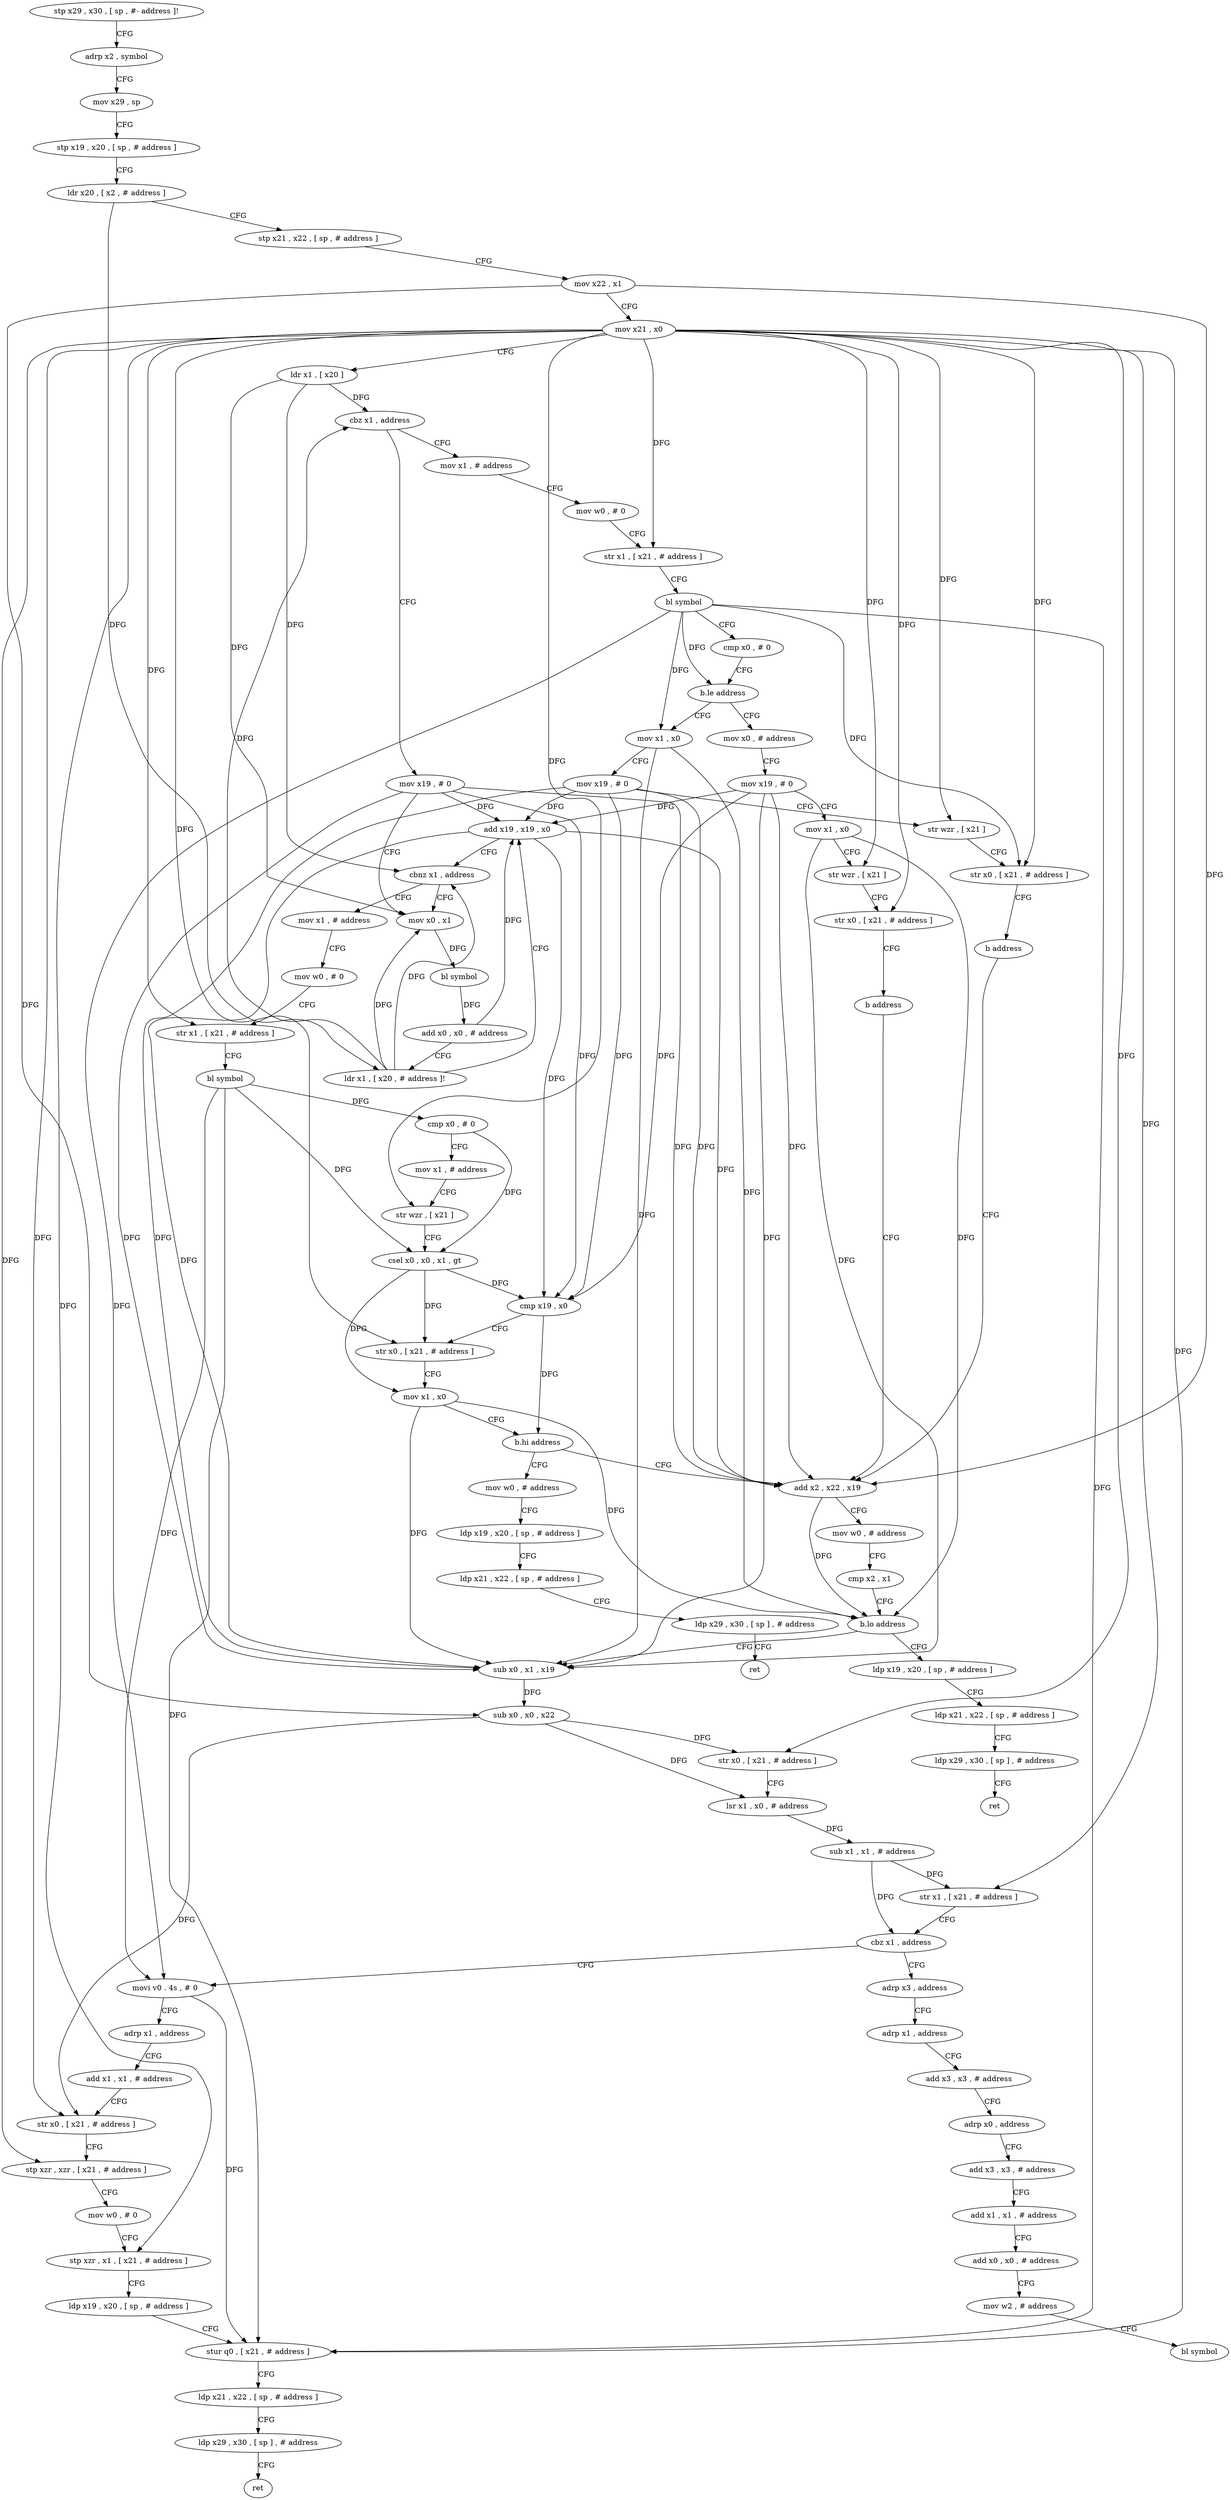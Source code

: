 digraph "func" {
"4283464" [label = "stp x29 , x30 , [ sp , #- address ]!" ]
"4283468" [label = "adrp x2 , symbol" ]
"4283472" [label = "mov x29 , sp" ]
"4283476" [label = "stp x19 , x20 , [ sp , # address ]" ]
"4283480" [label = "ldr x20 , [ x2 , # address ]" ]
"4283484" [label = "stp x21 , x22 , [ sp , # address ]" ]
"4283488" [label = "mov x22 , x1" ]
"4283492" [label = "mov x21 , x0" ]
"4283496" [label = "ldr x1 , [ x20 ]" ]
"4283500" [label = "cbz x1 , address" ]
"4283716" [label = "mov x1 , # address" ]
"4283504" [label = "mov x19 , # 0" ]
"4283720" [label = "mov w0 , # 0" ]
"4283724" [label = "str x1 , [ x21 , # address ]" ]
"4283728" [label = "bl symbol" ]
"4283732" [label = "cmp x0 , # 0" ]
"4283736" [label = "b.le address" ]
"4283760" [label = "mov x0 , # address" ]
"4283740" [label = "mov x1 , x0" ]
"4283508" [label = "mov x0 , x1" ]
"4283764" [label = "mov x19 , # 0" ]
"4283768" [label = "mov x1 , x0" ]
"4283772" [label = "str wzr , [ x21 ]" ]
"4283776" [label = "str x0 , [ x21 , # address ]" ]
"4283780" [label = "b address" ]
"4283580" [label = "add x2 , x22 , x19" ]
"4283744" [label = "mov x19 , # 0" ]
"4283748" [label = "str wzr , [ x21 ]" ]
"4283752" [label = "str x0 , [ x21 , # address ]" ]
"4283756" [label = "b address" ]
"4283512" [label = "bl symbol" ]
"4283516" [label = "add x0 , x0 , # address" ]
"4283520" [label = "ldr x1 , [ x20 , # address ]!" ]
"4283524" [label = "add x19 , x19 , x0" ]
"4283528" [label = "cbnz x1 , address" ]
"4283532" [label = "mov x1 , # address" ]
"4283536" [label = "mov w0 , # 0" ]
"4283540" [label = "str x1 , [ x21 , # address ]" ]
"4283544" [label = "bl symbol" ]
"4283548" [label = "cmp x0 , # 0" ]
"4283552" [label = "mov x1 , # address" ]
"4283556" [label = "str wzr , [ x21 ]" ]
"4283560" [label = "csel x0 , x0 , x1 , gt" ]
"4283564" [label = "cmp x19 , x0" ]
"4283568" [label = "str x0 , [ x21 , # address ]" ]
"4283572" [label = "mov x1 , x0" ]
"4283576" [label = "b.hi address" ]
"4283696" [label = "mov w0 , # address" ]
"4283584" [label = "mov w0 , # address" ]
"4283588" [label = "cmp x2 , x1" ]
"4283592" [label = "b.lo address" ]
"4283616" [label = "sub x0 , x1 , x19" ]
"4283596" [label = "ldp x19 , x20 , [ sp , # address ]" ]
"4283700" [label = "ldp x19 , x20 , [ sp , # address ]" ]
"4283704" [label = "ldp x21 , x22 , [ sp , # address ]" ]
"4283708" [label = "ldp x29 , x30 , [ sp ] , # address" ]
"4283712" [label = "ret" ]
"4283620" [label = "sub x0 , x0 , x22" ]
"4283624" [label = "str x0 , [ x21 , # address ]" ]
"4283628" [label = "lsr x1 , x0 , # address" ]
"4283632" [label = "sub x1 , x1 , # address" ]
"4283636" [label = "str x1 , [ x21 , # address ]" ]
"4283640" [label = "cbz x1 , address" ]
"4283784" [label = "adrp x3 , address" ]
"4283644" [label = "movi v0 . 4s , # 0" ]
"4283600" [label = "ldp x21 , x22 , [ sp , # address ]" ]
"4283604" [label = "ldp x29 , x30 , [ sp ] , # address" ]
"4283608" [label = "ret" ]
"4283788" [label = "adrp x1 , address" ]
"4283792" [label = "add x3 , x3 , # address" ]
"4283796" [label = "adrp x0 , address" ]
"4283800" [label = "add x3 , x3 , # address" ]
"4283804" [label = "add x1 , x1 , # address" ]
"4283808" [label = "add x0 , x0 , # address" ]
"4283812" [label = "mov w2 , # address" ]
"4283816" [label = "bl symbol" ]
"4283648" [label = "adrp x1 , address" ]
"4283652" [label = "add x1 , x1 , # address" ]
"4283656" [label = "str x0 , [ x21 , # address ]" ]
"4283660" [label = "stp xzr , xzr , [ x21 , # address ]" ]
"4283664" [label = "mov w0 , # 0" ]
"4283668" [label = "stp xzr , x1 , [ x21 , # address ]" ]
"4283672" [label = "ldp x19 , x20 , [ sp , # address ]" ]
"4283676" [label = "stur q0 , [ x21 , # address ]" ]
"4283680" [label = "ldp x21 , x22 , [ sp , # address ]" ]
"4283684" [label = "ldp x29 , x30 , [ sp ] , # address" ]
"4283688" [label = "ret" ]
"4283464" -> "4283468" [ label = "CFG" ]
"4283468" -> "4283472" [ label = "CFG" ]
"4283472" -> "4283476" [ label = "CFG" ]
"4283476" -> "4283480" [ label = "CFG" ]
"4283480" -> "4283484" [ label = "CFG" ]
"4283480" -> "4283520" [ label = "DFG" ]
"4283484" -> "4283488" [ label = "CFG" ]
"4283488" -> "4283492" [ label = "CFG" ]
"4283488" -> "4283580" [ label = "DFG" ]
"4283488" -> "4283620" [ label = "DFG" ]
"4283492" -> "4283496" [ label = "CFG" ]
"4283492" -> "4283724" [ label = "DFG" ]
"4283492" -> "4283772" [ label = "DFG" ]
"4283492" -> "4283776" [ label = "DFG" ]
"4283492" -> "4283748" [ label = "DFG" ]
"4283492" -> "4283752" [ label = "DFG" ]
"4283492" -> "4283540" [ label = "DFG" ]
"4283492" -> "4283556" [ label = "DFG" ]
"4283492" -> "4283624" [ label = "DFG" ]
"4283492" -> "4283636" [ label = "DFG" ]
"4283492" -> "4283656" [ label = "DFG" ]
"4283492" -> "4283660" [ label = "DFG" ]
"4283492" -> "4283668" [ label = "DFG" ]
"4283492" -> "4283676" [ label = "DFG" ]
"4283492" -> "4283568" [ label = "DFG" ]
"4283496" -> "4283500" [ label = "DFG" ]
"4283496" -> "4283508" [ label = "DFG" ]
"4283496" -> "4283528" [ label = "DFG" ]
"4283500" -> "4283716" [ label = "CFG" ]
"4283500" -> "4283504" [ label = "CFG" ]
"4283716" -> "4283720" [ label = "CFG" ]
"4283504" -> "4283508" [ label = "CFG" ]
"4283504" -> "4283524" [ label = "DFG" ]
"4283504" -> "4283580" [ label = "DFG" ]
"4283504" -> "4283616" [ label = "DFG" ]
"4283504" -> "4283564" [ label = "DFG" ]
"4283720" -> "4283724" [ label = "CFG" ]
"4283724" -> "4283728" [ label = "CFG" ]
"4283728" -> "4283732" [ label = "CFG" ]
"4283728" -> "4283736" [ label = "DFG" ]
"4283728" -> "4283740" [ label = "DFG" ]
"4283728" -> "4283752" [ label = "DFG" ]
"4283728" -> "4283644" [ label = "DFG" ]
"4283728" -> "4283676" [ label = "DFG" ]
"4283732" -> "4283736" [ label = "CFG" ]
"4283736" -> "4283760" [ label = "CFG" ]
"4283736" -> "4283740" [ label = "CFG" ]
"4283760" -> "4283764" [ label = "CFG" ]
"4283740" -> "4283744" [ label = "CFG" ]
"4283740" -> "4283592" [ label = "DFG" ]
"4283740" -> "4283616" [ label = "DFG" ]
"4283508" -> "4283512" [ label = "DFG" ]
"4283764" -> "4283768" [ label = "CFG" ]
"4283764" -> "4283524" [ label = "DFG" ]
"4283764" -> "4283580" [ label = "DFG" ]
"4283764" -> "4283616" [ label = "DFG" ]
"4283764" -> "4283564" [ label = "DFG" ]
"4283768" -> "4283772" [ label = "CFG" ]
"4283768" -> "4283592" [ label = "DFG" ]
"4283768" -> "4283616" [ label = "DFG" ]
"4283772" -> "4283776" [ label = "CFG" ]
"4283776" -> "4283780" [ label = "CFG" ]
"4283780" -> "4283580" [ label = "CFG" ]
"4283580" -> "4283584" [ label = "CFG" ]
"4283580" -> "4283592" [ label = "DFG" ]
"4283744" -> "4283748" [ label = "CFG" ]
"4283744" -> "4283524" [ label = "DFG" ]
"4283744" -> "4283580" [ label = "DFG" ]
"4283744" -> "4283616" [ label = "DFG" ]
"4283744" -> "4283564" [ label = "DFG" ]
"4283748" -> "4283752" [ label = "CFG" ]
"4283752" -> "4283756" [ label = "CFG" ]
"4283756" -> "4283580" [ label = "CFG" ]
"4283512" -> "4283516" [ label = "DFG" ]
"4283516" -> "4283520" [ label = "CFG" ]
"4283516" -> "4283524" [ label = "DFG" ]
"4283520" -> "4283524" [ label = "CFG" ]
"4283520" -> "4283500" [ label = "DFG" ]
"4283520" -> "4283508" [ label = "DFG" ]
"4283520" -> "4283528" [ label = "DFG" ]
"4283524" -> "4283528" [ label = "CFG" ]
"4283524" -> "4283580" [ label = "DFG" ]
"4283524" -> "4283616" [ label = "DFG" ]
"4283524" -> "4283564" [ label = "DFG" ]
"4283528" -> "4283508" [ label = "CFG" ]
"4283528" -> "4283532" [ label = "CFG" ]
"4283532" -> "4283536" [ label = "CFG" ]
"4283536" -> "4283540" [ label = "CFG" ]
"4283540" -> "4283544" [ label = "CFG" ]
"4283544" -> "4283548" [ label = "DFG" ]
"4283544" -> "4283560" [ label = "DFG" ]
"4283544" -> "4283644" [ label = "DFG" ]
"4283544" -> "4283676" [ label = "DFG" ]
"4283548" -> "4283552" [ label = "CFG" ]
"4283548" -> "4283560" [ label = "DFG" ]
"4283552" -> "4283556" [ label = "CFG" ]
"4283556" -> "4283560" [ label = "CFG" ]
"4283560" -> "4283564" [ label = "DFG" ]
"4283560" -> "4283568" [ label = "DFG" ]
"4283560" -> "4283572" [ label = "DFG" ]
"4283564" -> "4283568" [ label = "CFG" ]
"4283564" -> "4283576" [ label = "DFG" ]
"4283568" -> "4283572" [ label = "CFG" ]
"4283572" -> "4283576" [ label = "CFG" ]
"4283572" -> "4283592" [ label = "DFG" ]
"4283572" -> "4283616" [ label = "DFG" ]
"4283576" -> "4283696" [ label = "CFG" ]
"4283576" -> "4283580" [ label = "CFG" ]
"4283696" -> "4283700" [ label = "CFG" ]
"4283584" -> "4283588" [ label = "CFG" ]
"4283588" -> "4283592" [ label = "CFG" ]
"4283592" -> "4283616" [ label = "CFG" ]
"4283592" -> "4283596" [ label = "CFG" ]
"4283616" -> "4283620" [ label = "DFG" ]
"4283596" -> "4283600" [ label = "CFG" ]
"4283700" -> "4283704" [ label = "CFG" ]
"4283704" -> "4283708" [ label = "CFG" ]
"4283708" -> "4283712" [ label = "CFG" ]
"4283620" -> "4283624" [ label = "DFG" ]
"4283620" -> "4283628" [ label = "DFG" ]
"4283620" -> "4283656" [ label = "DFG" ]
"4283624" -> "4283628" [ label = "CFG" ]
"4283628" -> "4283632" [ label = "DFG" ]
"4283632" -> "4283636" [ label = "DFG" ]
"4283632" -> "4283640" [ label = "DFG" ]
"4283636" -> "4283640" [ label = "CFG" ]
"4283640" -> "4283784" [ label = "CFG" ]
"4283640" -> "4283644" [ label = "CFG" ]
"4283784" -> "4283788" [ label = "CFG" ]
"4283644" -> "4283648" [ label = "CFG" ]
"4283644" -> "4283676" [ label = "DFG" ]
"4283600" -> "4283604" [ label = "CFG" ]
"4283604" -> "4283608" [ label = "CFG" ]
"4283788" -> "4283792" [ label = "CFG" ]
"4283792" -> "4283796" [ label = "CFG" ]
"4283796" -> "4283800" [ label = "CFG" ]
"4283800" -> "4283804" [ label = "CFG" ]
"4283804" -> "4283808" [ label = "CFG" ]
"4283808" -> "4283812" [ label = "CFG" ]
"4283812" -> "4283816" [ label = "CFG" ]
"4283648" -> "4283652" [ label = "CFG" ]
"4283652" -> "4283656" [ label = "CFG" ]
"4283656" -> "4283660" [ label = "CFG" ]
"4283660" -> "4283664" [ label = "CFG" ]
"4283664" -> "4283668" [ label = "CFG" ]
"4283668" -> "4283672" [ label = "CFG" ]
"4283672" -> "4283676" [ label = "CFG" ]
"4283676" -> "4283680" [ label = "CFG" ]
"4283680" -> "4283684" [ label = "CFG" ]
"4283684" -> "4283688" [ label = "CFG" ]
}
